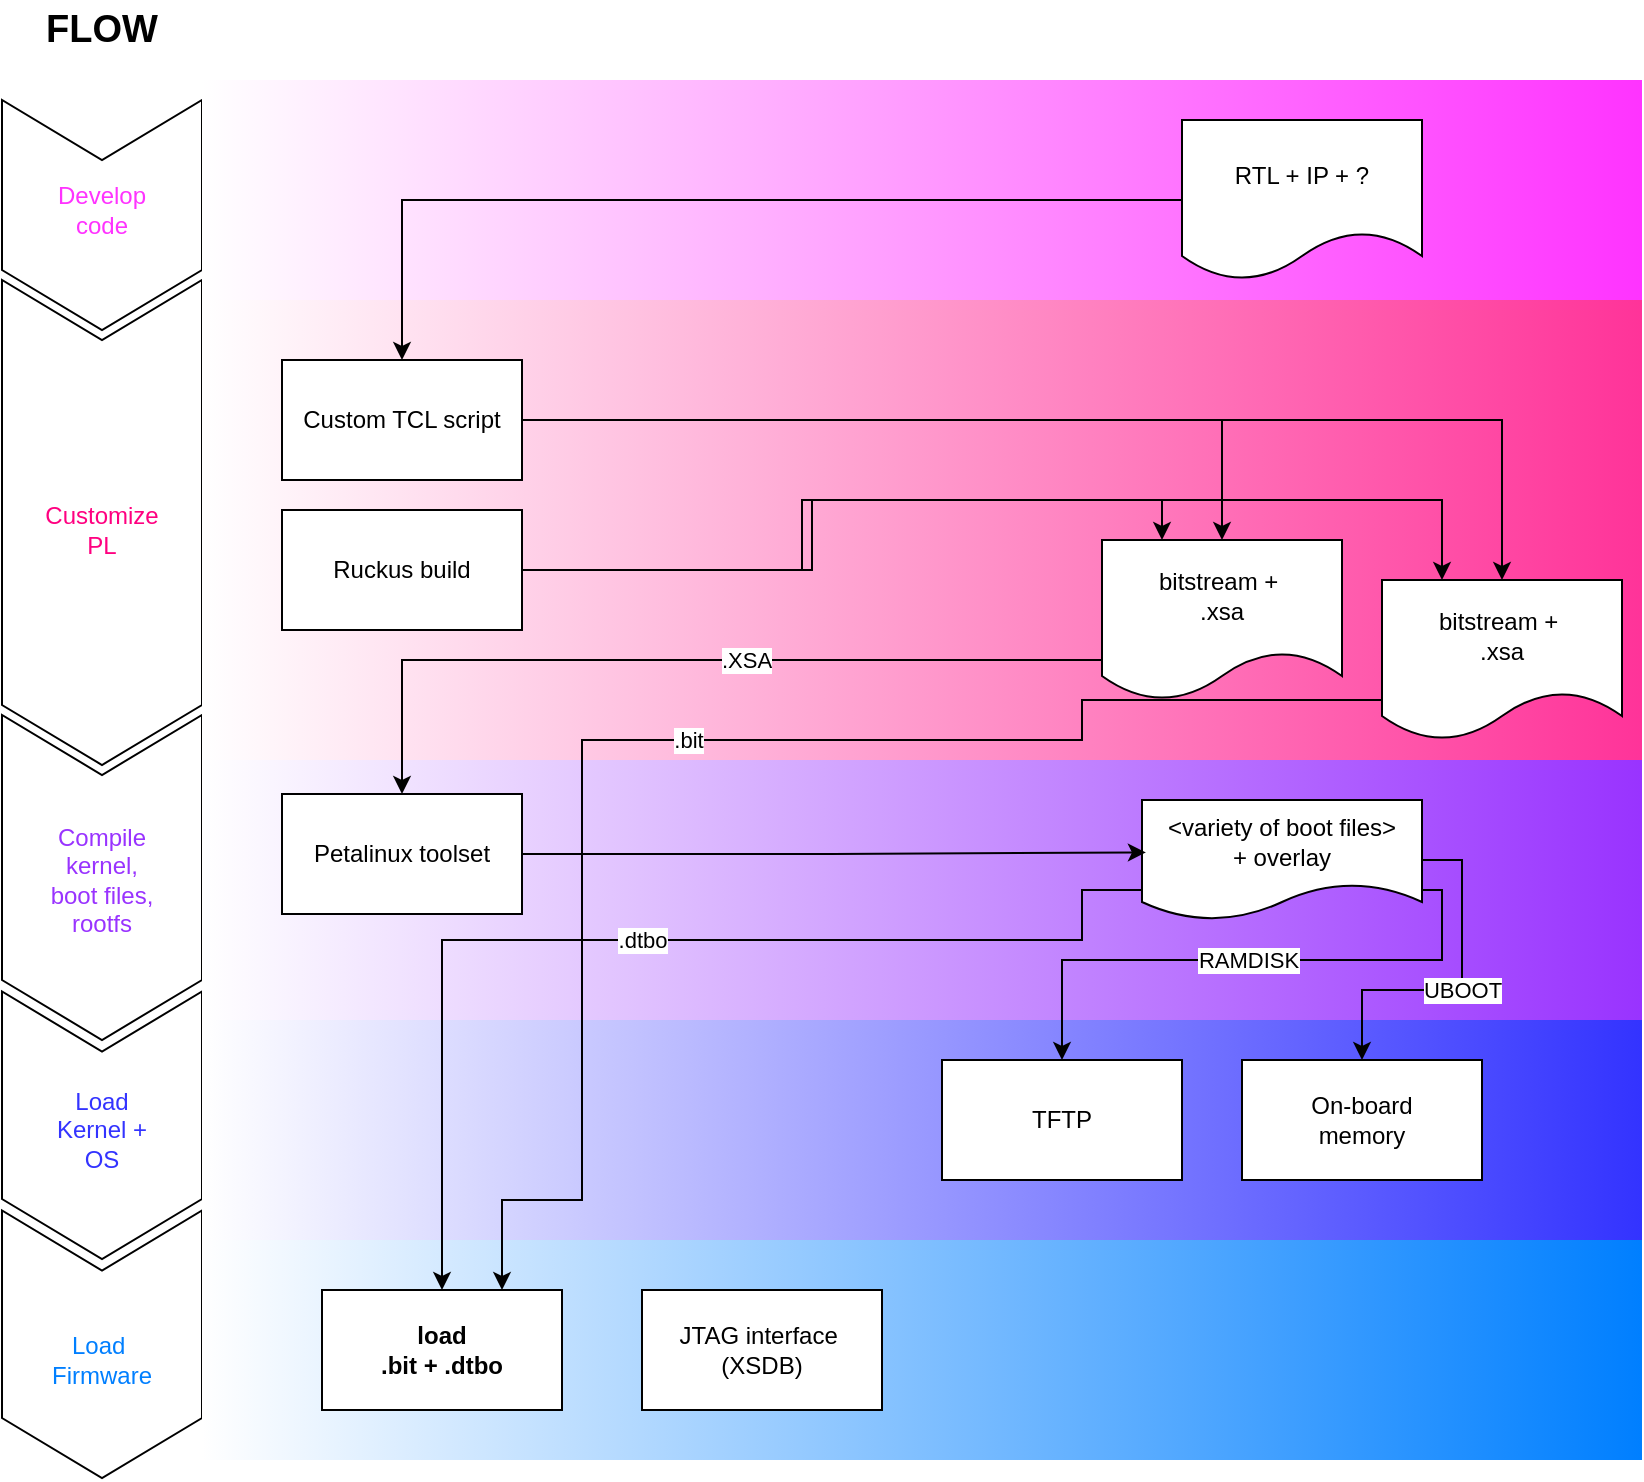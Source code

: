 <mxfile version="24.2.1" type="github">
  <diagram name="Page-1" id="jkTnrf1hcXUYRnUcnkUI">
    <mxGraphModel dx="1306" dy="750" grid="1" gridSize="10" guides="1" tooltips="1" connect="1" arrows="1" fold="1" page="1" pageScale="1" pageWidth="850" pageHeight="1100" math="0" shadow="0">
      <root>
        <mxCell id="0" />
        <mxCell id="1" parent="0" />
        <mxCell id="O5JY3oBckZdId0-_beoQ-19" value="" style="html=1;shadow=0;dashed=0;align=center;verticalAlign=middle;shape=mxgraph.arrows2.arrow;dy=0;dx=30;notch=30;rotation=90;" vertex="1" parent="1">
          <mxGeometry x="-6.87" y="662.13" width="133.75" height="100" as="geometry" />
        </mxCell>
        <mxCell id="O5JY3oBckZdId0-_beoQ-18" value="" style="html=1;shadow=0;dashed=0;align=center;verticalAlign=middle;shape=mxgraph.arrows2.arrow;dy=0;dx=30;notch=30;rotation=90;" vertex="1" parent="1">
          <mxGeometry x="-6.87" y="552.63" width="133.75" height="100" as="geometry" />
        </mxCell>
        <mxCell id="O5JY3oBckZdId0-_beoQ-17" value="" style="html=1;shadow=0;dashed=0;align=center;verticalAlign=middle;shape=mxgraph.arrows2.arrow;dy=0;dx=30;notch=30;rotation=90;" vertex="1" parent="1">
          <mxGeometry x="-21.25" y="428.75" width="162.5" height="100" as="geometry" />
        </mxCell>
        <mxCell id="O5JY3oBckZdId0-_beoQ-16" value="" style="html=1;shadow=0;dashed=0;align=center;verticalAlign=middle;shape=mxgraph.arrows2.arrow;dy=0;dx=30;notch=30;rotation=90;" vertex="1" parent="1">
          <mxGeometry x="-61.25" y="251.25" width="242.5" height="100" as="geometry" />
        </mxCell>
        <mxCell id="O5JY3oBckZdId0-_beoQ-15" value="" style="html=1;shadow=0;dashed=0;align=center;verticalAlign=middle;shape=mxgraph.arrows2.arrow;dy=0;dx=30;notch=30;rotation=90;" vertex="1" parent="1">
          <mxGeometry x="2.5" y="97.5" width="115" height="100" as="geometry" />
        </mxCell>
        <mxCell id="O5JY3oBckZdId0-_beoQ-9" value="" style="rounded=0;whiteSpace=wrap;html=1;gradientColor=#007FFF;gradientDirection=east;fillColor=#FFFFFF;strokeColor=none;" vertex="1" parent="1">
          <mxGeometry x="110" y="660" width="720" height="110" as="geometry" />
        </mxCell>
        <mxCell id="O5JY3oBckZdId0-_beoQ-8" value="" style="rounded=0;whiteSpace=wrap;html=1;gradientColor=#3333FF;gradientDirection=east;fillColor=#FFFFFF;strokeColor=none;" vertex="1" parent="1">
          <mxGeometry x="110" y="550" width="720" height="110" as="geometry" />
        </mxCell>
        <mxCell id="O5JY3oBckZdId0-_beoQ-7" value="" style="rounded=0;whiteSpace=wrap;html=1;gradientColor=#9933FF;gradientDirection=east;fillColor=#FFFFFF;strokeColor=none;" vertex="1" parent="1">
          <mxGeometry x="110" y="420" width="720" height="130" as="geometry" />
        </mxCell>
        <mxCell id="O5JY3oBckZdId0-_beoQ-6" value="" style="rounded=0;whiteSpace=wrap;html=1;gradientColor=#FF3399;gradientDirection=east;fillColor=#FFFFFF;strokeColor=none;" vertex="1" parent="1">
          <mxGeometry x="110" y="190" width="720" height="230" as="geometry" />
        </mxCell>
        <mxCell id="O5JY3oBckZdId0-_beoQ-5" value="" style="rounded=0;whiteSpace=wrap;html=1;gradientColor=#FF33FF;gradientDirection=east;fillColor=#FFFFFF;strokeColor=none;" vertex="1" parent="1">
          <mxGeometry x="110" y="80" width="720" height="110" as="geometry" />
        </mxCell>
        <mxCell id="eC0FLrHpZ54EoirQ7ySq-4" style="edgeStyle=orthogonalEdgeStyle;rounded=0;orthogonalLoop=1;jettySize=auto;html=1;exitX=1;exitY=0.5;exitDx=0;exitDy=0;entryX=0.25;entryY=0;entryDx=0;entryDy=0;" parent="1" source="eC0FLrHpZ54EoirQ7ySq-1" target="eC0FLrHpZ54EoirQ7ySq-3" edge="1">
          <mxGeometry relative="1" as="geometry" />
        </mxCell>
        <mxCell id="eC0FLrHpZ54EoirQ7ySq-1" value="Ruckus build" style="rounded=0;whiteSpace=wrap;html=1;" parent="1" vertex="1">
          <mxGeometry x="150" y="295" width="120" height="60" as="geometry" />
        </mxCell>
        <mxCell id="eC0FLrHpZ54EoirQ7ySq-5" style="edgeStyle=orthogonalEdgeStyle;rounded=0;orthogonalLoop=1;jettySize=auto;html=1;exitX=1;exitY=0.5;exitDx=0;exitDy=0;entryX=0.5;entryY=0;entryDx=0;entryDy=0;" parent="1" source="eC0FLrHpZ54EoirQ7ySq-2" target="eC0FLrHpZ54EoirQ7ySq-3" edge="1">
          <mxGeometry relative="1" as="geometry">
            <mxPoint x="670.0" y="280" as="targetPoint" />
            <mxPoint x="220" y="250" as="sourcePoint" />
          </mxGeometry>
        </mxCell>
        <mxCell id="eC0FLrHpZ54EoirQ7ySq-2" value="Custom TCL script" style="rounded=0;whiteSpace=wrap;html=1;" parent="1" vertex="1">
          <mxGeometry x="150" y="220" width="120" height="60" as="geometry" />
        </mxCell>
        <mxCell id="eC0FLrHpZ54EoirQ7ySq-21" value=".XSA" style="edgeStyle=orthogonalEdgeStyle;rounded=0;orthogonalLoop=1;jettySize=auto;html=1;exitX=0;exitY=0.5;exitDx=0;exitDy=0;entryX=0.5;entryY=0;entryDx=0;entryDy=0;" parent="1" source="eC0FLrHpZ54EoirQ7ySq-3" target="eC0FLrHpZ54EoirQ7ySq-18" edge="1">
          <mxGeometry relative="1" as="geometry">
            <Array as="points">
              <mxPoint x="580" y="350" />
              <mxPoint x="580" y="370" />
              <mxPoint x="210" y="370" />
            </Array>
          </mxGeometry>
        </mxCell>
        <mxCell id="eC0FLrHpZ54EoirQ7ySq-23" value=".bit" style="edgeStyle=orthogonalEdgeStyle;rounded=0;orthogonalLoop=1;jettySize=auto;html=1;entryX=0.75;entryY=0;entryDx=0;entryDy=0;exitX=0;exitY=0.75;exitDx=0;exitDy=0;" parent="1" source="O5JY3oBckZdId0-_beoQ-1" target="eC0FLrHpZ54EoirQ7ySq-7" edge="1">
          <mxGeometry relative="1" as="geometry">
            <Array as="points">
              <mxPoint x="550" y="390" />
              <mxPoint x="550" y="410" />
              <mxPoint x="300" y="410" />
              <mxPoint x="300" y="640" />
              <mxPoint x="260" y="640" />
            </Array>
            <mxPoint x="500" y="360" as="sourcePoint" />
          </mxGeometry>
        </mxCell>
        <mxCell id="eC0FLrHpZ54EoirQ7ySq-3" value="bitstream +&amp;nbsp;&lt;br&gt;.xsa" style="shape=document;whiteSpace=wrap;html=1;boundedLbl=1;" parent="1" vertex="1">
          <mxGeometry x="560" y="310" width="120" height="80" as="geometry" />
        </mxCell>
        <mxCell id="eC0FLrHpZ54EoirQ7ySq-7" value="load &lt;br&gt;.bit + .dtbo" style="rounded=0;whiteSpace=wrap;html=1;fontStyle=1" parent="1" vertex="1">
          <mxGeometry x="170" y="685" width="120" height="60" as="geometry" />
        </mxCell>
        <mxCell id="eC0FLrHpZ54EoirQ7ySq-8" value="TFTP" style="rounded=0;whiteSpace=wrap;html=1;" parent="1" vertex="1">
          <mxGeometry x="480" y="570" width="120" height="60" as="geometry" />
        </mxCell>
        <mxCell id="eC0FLrHpZ54EoirQ7ySq-11" value="On-board&lt;br&gt;memory" style="rounded=0;whiteSpace=wrap;html=1;" parent="1" vertex="1">
          <mxGeometry x="630" y="570" width="120" height="60" as="geometry" />
        </mxCell>
        <mxCell id="eC0FLrHpZ54EoirQ7ySq-12" value="Customize PL" style="text;html=1;align=center;verticalAlign=middle;whiteSpace=wrap;rounded=0;fontColor=#FF0080;" parent="1" vertex="1">
          <mxGeometry x="30.01" y="290" width="60" height="30" as="geometry" />
        </mxCell>
        <mxCell id="eC0FLrHpZ54EoirQ7ySq-13" value="Load Kernel + OS" style="text;html=1;align=center;verticalAlign=middle;whiteSpace=wrap;rounded=0;fontColor=#3333FF;" parent="1" vertex="1">
          <mxGeometry x="30.01" y="580" width="60" height="50" as="geometry" />
        </mxCell>
        <mxCell id="eC0FLrHpZ54EoirQ7ySq-14" value="Compile&lt;br&gt;kernel, boot files, rootfs" style="text;html=1;align=center;verticalAlign=middle;whiteSpace=wrap;rounded=0;fontColor=#9933FF;" parent="1" vertex="1">
          <mxGeometry x="30" y="450" width="60" height="60" as="geometry" />
        </mxCell>
        <mxCell id="eC0FLrHpZ54EoirQ7ySq-15" value="Load&amp;nbsp;&lt;br&gt;Firmware" style="text;html=1;align=center;verticalAlign=middle;whiteSpace=wrap;rounded=0;fontColor=#007FFF;" parent="1" vertex="1">
          <mxGeometry x="30.01" y="695" width="60" height="50" as="geometry" />
        </mxCell>
        <mxCell id="eC0FLrHpZ54EoirQ7ySq-17" value="JTAG interface&amp;nbsp;&lt;br&gt;(XSDB)" style="rounded=0;whiteSpace=wrap;html=1;" parent="1" vertex="1">
          <mxGeometry x="330" y="685" width="120" height="60" as="geometry" />
        </mxCell>
        <mxCell id="eC0FLrHpZ54EoirQ7ySq-18" value="Petalinux toolset" style="rounded=0;whiteSpace=wrap;html=1;" parent="1" vertex="1">
          <mxGeometry x="150" y="437" width="120" height="60" as="geometry" />
        </mxCell>
        <mxCell id="eC0FLrHpZ54EoirQ7ySq-22" value=".dtbo" style="edgeStyle=orthogonalEdgeStyle;rounded=0;orthogonalLoop=1;jettySize=auto;html=1;exitX=0;exitY=0.75;exitDx=0;exitDy=0;" parent="1" source="eC0FLrHpZ54EoirQ7ySq-19" target="eC0FLrHpZ54EoirQ7ySq-7" edge="1">
          <mxGeometry relative="1" as="geometry">
            <Array as="points">
              <mxPoint x="550" y="485" />
              <mxPoint x="550" y="510" />
              <mxPoint x="230" y="510" />
            </Array>
          </mxGeometry>
        </mxCell>
        <mxCell id="eC0FLrHpZ54EoirQ7ySq-24" value="UBOOT" style="edgeStyle=orthogonalEdgeStyle;rounded=0;orthogonalLoop=1;jettySize=auto;html=1;exitX=1;exitY=0.5;exitDx=0;exitDy=0;entryX=0.5;entryY=0;entryDx=0;entryDy=0;" parent="1" source="eC0FLrHpZ54EoirQ7ySq-19" target="eC0FLrHpZ54EoirQ7ySq-11" edge="1">
          <mxGeometry relative="1" as="geometry" />
        </mxCell>
        <mxCell id="eC0FLrHpZ54EoirQ7ySq-25" value="RAMDISK" style="edgeStyle=orthogonalEdgeStyle;rounded=0;orthogonalLoop=1;jettySize=auto;html=1;exitX=1;exitY=0.75;exitDx=0;exitDy=0;" parent="1" source="eC0FLrHpZ54EoirQ7ySq-19" target="eC0FLrHpZ54EoirQ7ySq-8" edge="1">
          <mxGeometry x="-0.001" relative="1" as="geometry">
            <Array as="points">
              <mxPoint x="730" y="485" />
              <mxPoint x="730" y="520" />
              <mxPoint x="540" y="520" />
            </Array>
            <mxPoint as="offset" />
          </mxGeometry>
        </mxCell>
        <mxCell id="eC0FLrHpZ54EoirQ7ySq-19" value="&amp;lt;variety of boot files&amp;gt;&lt;br&gt;+ overlay" style="shape=document;whiteSpace=wrap;html=1;boundedLbl=1;" parent="1" vertex="1">
          <mxGeometry x="580" y="440" width="140" height="60" as="geometry" />
        </mxCell>
        <mxCell id="eC0FLrHpZ54EoirQ7ySq-20" style="edgeStyle=orthogonalEdgeStyle;rounded=0;orthogonalLoop=1;jettySize=auto;html=1;exitX=1;exitY=0.5;exitDx=0;exitDy=0;entryX=0.014;entryY=0.437;entryDx=0;entryDy=0;entryPerimeter=0;" parent="1" source="eC0FLrHpZ54EoirQ7ySq-18" target="eC0FLrHpZ54EoirQ7ySq-19" edge="1">
          <mxGeometry relative="1" as="geometry" />
        </mxCell>
        <mxCell id="eC0FLrHpZ54EoirQ7ySq-27" style="edgeStyle=orthogonalEdgeStyle;rounded=0;orthogonalLoop=1;jettySize=auto;html=1;exitX=0;exitY=0.5;exitDx=0;exitDy=0;entryX=0.5;entryY=0;entryDx=0;entryDy=0;" parent="1" source="eC0FLrHpZ54EoirQ7ySq-26" target="eC0FLrHpZ54EoirQ7ySq-2" edge="1">
          <mxGeometry relative="1" as="geometry" />
        </mxCell>
        <mxCell id="eC0FLrHpZ54EoirQ7ySq-26" value="RTL + IP + ?" style="shape=document;whiteSpace=wrap;html=1;boundedLbl=1;" parent="1" vertex="1">
          <mxGeometry x="600" y="100" width="120" height="80" as="geometry" />
        </mxCell>
        <mxCell id="eC0FLrHpZ54EoirQ7ySq-28" value="Develop code" style="text;html=1;align=center;verticalAlign=middle;whiteSpace=wrap;rounded=0;fontColor=#FF33FF;" parent="1" vertex="1">
          <mxGeometry x="30" y="130" width="60" height="30" as="geometry" />
        </mxCell>
        <mxCell id="O5JY3oBckZdId0-_beoQ-1" value="bitstream +&amp;nbsp;&lt;br&gt;.xsa" style="shape=document;whiteSpace=wrap;html=1;boundedLbl=1;" vertex="1" parent="1">
          <mxGeometry x="700" y="330" width="120" height="80" as="geometry" />
        </mxCell>
        <mxCell id="O5JY3oBckZdId0-_beoQ-2" style="edgeStyle=orthogonalEdgeStyle;rounded=0;orthogonalLoop=1;jettySize=auto;html=1;exitX=1;exitY=0.5;exitDx=0;exitDy=0;" edge="1" parent="1" source="eC0FLrHpZ54EoirQ7ySq-2" target="O5JY3oBckZdId0-_beoQ-1">
          <mxGeometry relative="1" as="geometry">
            <mxPoint x="630" y="320" as="targetPoint" />
            <mxPoint x="280" y="260" as="sourcePoint" />
          </mxGeometry>
        </mxCell>
        <mxCell id="O5JY3oBckZdId0-_beoQ-3" style="edgeStyle=orthogonalEdgeStyle;rounded=0;orthogonalLoop=1;jettySize=auto;html=1;exitX=1;exitY=0.5;exitDx=0;exitDy=0;entryX=0.25;entryY=0;entryDx=0;entryDy=0;" edge="1" parent="1" source="eC0FLrHpZ54EoirQ7ySq-1" target="O5JY3oBckZdId0-_beoQ-1">
          <mxGeometry relative="1" as="geometry">
            <mxPoint x="280" y="335" as="sourcePoint" />
            <mxPoint x="600" y="320" as="targetPoint" />
            <Array as="points">
              <mxPoint x="410" y="325" />
              <mxPoint x="410" y="290" />
              <mxPoint x="730" y="290" />
            </Array>
          </mxGeometry>
        </mxCell>
        <mxCell id="O5JY3oBckZdId0-_beoQ-4" value="&lt;b&gt;&lt;font style=&quot;font-size: 19px;&quot;&gt;FLOW&lt;/font&gt;&lt;/b&gt;" style="text;html=1;align=center;verticalAlign=middle;whiteSpace=wrap;rounded=0;" vertex="1" parent="1">
          <mxGeometry x="30.01" y="40" width="60" height="30" as="geometry" />
        </mxCell>
      </root>
    </mxGraphModel>
  </diagram>
</mxfile>
